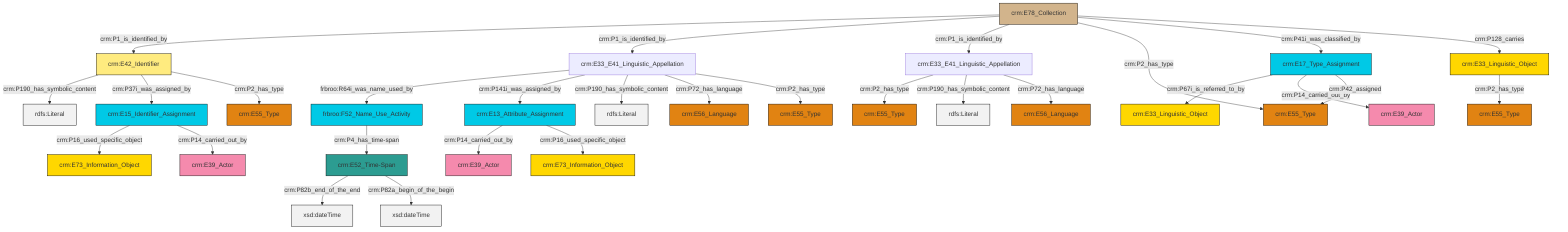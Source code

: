 graph TD
classDef Literal fill:#f2f2f2,stroke:#000000;
classDef CRM_Entity fill:#FFFFFF,stroke:#000000;
classDef Temporal_Entity fill:#00C9E6, stroke:#000000;
classDef Type fill:#E18312, stroke:#000000;
classDef Time-Span fill:#2C9C91, stroke:#000000;
classDef Appellation fill:#FFEB7F, stroke:#000000;
classDef Place fill:#008836, stroke:#000000;
classDef Persistent_Item fill:#B266B2, stroke:#000000;
classDef Conceptual_Object fill:#FFD700, stroke:#000000;
classDef Physical_Thing fill:#D2B48C, stroke:#000000;
classDef Actor fill:#f58aad, stroke:#000000;
classDef PC_Classes fill:#4ce600, stroke:#000000;
classDef Multi fill:#cccccc,stroke:#000000;

0["crm:E33_E41_Linguistic_Appellation"]:::Default -->|frbroo:R64i_was_name_used_by| 1["frbroo:F52_Name_Use_Activity"]:::Temporal_Entity
2["crm:E33_Linguistic_Object"]:::Conceptual_Object -->|crm:P2_has_type| 3["crm:E55_Type"]:::Type
5["crm:E52_Time-Span"]:::Time-Span -->|crm:P82b_end_of_the_end| 6[xsd:dateTime]:::Literal
7["crm:E78_Collection"]:::Physical_Thing -->|crm:P1_is_identified_by| 8["crm:E42_Identifier"]:::Appellation
0["crm:E33_E41_Linguistic_Appellation"]:::Default -->|crm:P141i_was_assigned_by| 9["crm:E13_Attribute_Assignment"]:::Temporal_Entity
9["crm:E13_Attribute_Assignment"]:::Temporal_Entity -->|crm:P14_carried_out_by| 12["crm:E39_Actor"]:::Actor
8["crm:E42_Identifier"]:::Appellation -->|crm:P190_has_symbolic_content| 19[rdfs:Literal]:::Literal
7["crm:E78_Collection"]:::Physical_Thing -->|crm:P1_is_identified_by| 0["crm:E33_E41_Linguistic_Appellation"]:::Default
7["crm:E78_Collection"]:::Physical_Thing -->|crm:P1_is_identified_by| 21["crm:E33_E41_Linguistic_Appellation"]:::Default
8["crm:E42_Identifier"]:::Appellation -->|crm:P37i_was_assigned_by| 22["crm:E15_Identifier_Assignment"]:::Temporal_Entity
21["crm:E33_E41_Linguistic_Appellation"]:::Default -->|crm:P2_has_type| 23["crm:E55_Type"]:::Type
0["crm:E33_E41_Linguistic_Appellation"]:::Default -->|crm:P190_has_symbolic_content| 28[rdfs:Literal]:::Literal
7["crm:E78_Collection"]:::Physical_Thing -->|crm:P2_has_type| 31["crm:E55_Type"]:::Type
9["crm:E13_Attribute_Assignment"]:::Temporal_Entity -->|crm:P16_used_specific_object| 32["crm:E73_Information_Object"]:::Conceptual_Object
22["crm:E15_Identifier_Assignment"]:::Temporal_Entity -->|crm:P16_used_specific_object| 10["crm:E73_Information_Object"]:::Conceptual_Object
21["crm:E33_E41_Linguistic_Appellation"]:::Default -->|crm:P190_has_symbolic_content| 37[rdfs:Literal]:::Literal
7["crm:E78_Collection"]:::Physical_Thing -->|crm:P41i_was_classified_by| 25["crm:E17_Type_Assignment"]:::Temporal_Entity
25["crm:E17_Type_Assignment"]:::Temporal_Entity -->|crm:P67i_is_referred_to_by| 38["crm:E33_Linguistic_Object"]:::Conceptual_Object
1["frbroo:F52_Name_Use_Activity"]:::Temporal_Entity -->|crm:P4_has_time-span| 5["crm:E52_Time-Span"]:::Time-Span
0["crm:E33_E41_Linguistic_Appellation"]:::Default -->|crm:P72_has_language| 17["crm:E56_Language"]:::Type
8["crm:E42_Identifier"]:::Appellation -->|crm:P2_has_type| 33["crm:E55_Type"]:::Type
21["crm:E33_E41_Linguistic_Appellation"]:::Default -->|crm:P72_has_language| 40["crm:E56_Language"]:::Type
25["crm:E17_Type_Assignment"]:::Temporal_Entity -->|crm:P14_carried_out_by| 35["crm:E39_Actor"]:::Actor
22["crm:E15_Identifier_Assignment"]:::Temporal_Entity -->|crm:P14_carried_out_by| 15["crm:E39_Actor"]:::Actor
7["crm:E78_Collection"]:::Physical_Thing -->|crm:P128_carries| 2["crm:E33_Linguistic_Object"]:::Conceptual_Object
25["crm:E17_Type_Assignment"]:::Temporal_Entity -->|crm:P42_assigned| 31["crm:E55_Type"]:::Type
5["crm:E52_Time-Span"]:::Time-Span -->|crm:P82a_begin_of_the_begin| 48[xsd:dateTime]:::Literal
0["crm:E33_E41_Linguistic_Appellation"]:::Default -->|crm:P2_has_type| 46["crm:E55_Type"]:::Type